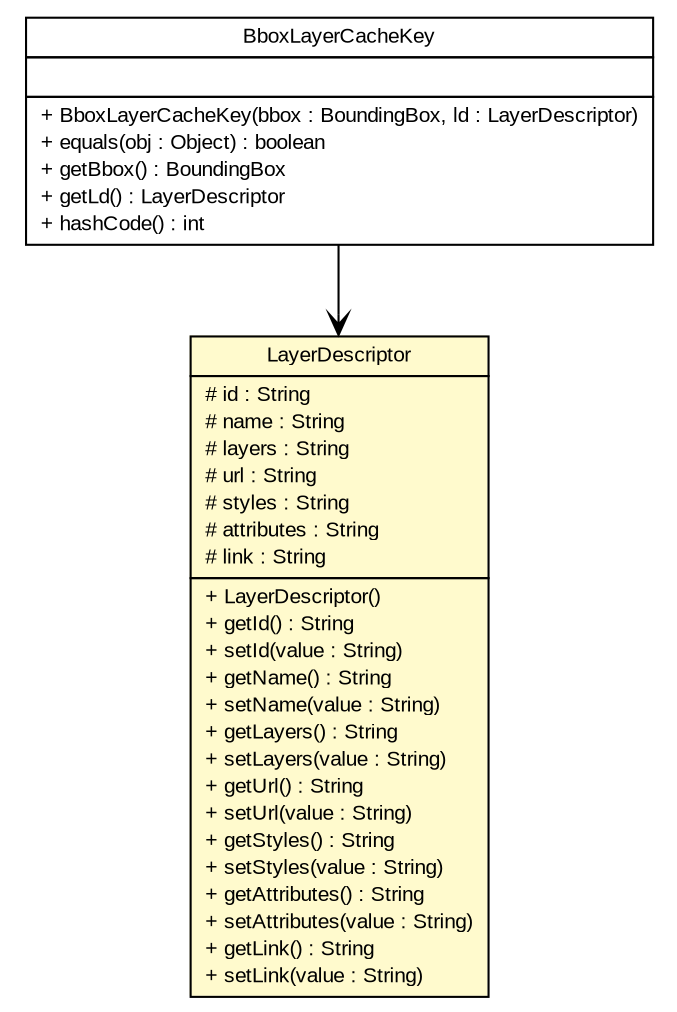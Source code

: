 #!/usr/local/bin/dot
#
# Class diagram 
# Generated by UMLGraph version R5_6 (http://www.umlgraph.org/)
#

digraph G {
	edge [fontname="arial",fontsize=10,labelfontname="arial",labelfontsize=10];
	node [fontname="arial",fontsize=10,shape=plaintext];
	nodesep=0.25;
	ranksep=0.5;
	// nl.mineleni.cbsviewer.servlet.wms.cache.BboxLayerCacheKey
	c1502 [label=<<table title="nl.mineleni.cbsviewer.servlet.wms.cache.BboxLayerCacheKey" border="0" cellborder="1" cellspacing="0" cellpadding="2" port="p" href="../../servlet/wms/cache/BboxLayerCacheKey.html">
		<tr><td><table border="0" cellspacing="0" cellpadding="1">
<tr><td align="center" balign="center"> BboxLayerCacheKey </td></tr>
		</table></td></tr>
		<tr><td><table border="0" cellspacing="0" cellpadding="1">
<tr><td align="left" balign="left">  </td></tr>
		</table></td></tr>
		<tr><td><table border="0" cellspacing="0" cellpadding="1">
<tr><td align="left" balign="left"> + BboxLayerCacheKey(bbox : BoundingBox, ld : LayerDescriptor) </td></tr>
<tr><td align="left" balign="left"> + equals(obj : Object) : boolean </td></tr>
<tr><td align="left" balign="left"> + getBbox() : BoundingBox </td></tr>
<tr><td align="left" balign="left"> + getLd() : LayerDescriptor </td></tr>
<tr><td align="left" balign="left"> + hashCode() : int </td></tr>
		</table></td></tr>
		</table>>, URL="../../servlet/wms/cache/BboxLayerCacheKey.html", fontname="arial", fontcolor="black", fontsize=10.0];
	// nl.mineleni.cbsviewer.util.xml.LayerDescriptor
	c1526 [label=<<table title="nl.mineleni.cbsviewer.util.xml.LayerDescriptor" border="0" cellborder="1" cellspacing="0" cellpadding="2" port="p" bgcolor="lemonChiffon" href="./LayerDescriptor.html">
		<tr><td><table border="0" cellspacing="0" cellpadding="1">
<tr><td align="center" balign="center"> LayerDescriptor </td></tr>
		</table></td></tr>
		<tr><td><table border="0" cellspacing="0" cellpadding="1">
<tr><td align="left" balign="left"> # id : String </td></tr>
<tr><td align="left" balign="left"> # name : String </td></tr>
<tr><td align="left" balign="left"> # layers : String </td></tr>
<tr><td align="left" balign="left"> # url : String </td></tr>
<tr><td align="left" balign="left"> # styles : String </td></tr>
<tr><td align="left" balign="left"> # attributes : String </td></tr>
<tr><td align="left" balign="left"> # link : String </td></tr>
		</table></td></tr>
		<tr><td><table border="0" cellspacing="0" cellpadding="1">
<tr><td align="left" balign="left"> + LayerDescriptor() </td></tr>
<tr><td align="left" balign="left"> + getId() : String </td></tr>
<tr><td align="left" balign="left"> + setId(value : String) </td></tr>
<tr><td align="left" balign="left"> + getName() : String </td></tr>
<tr><td align="left" balign="left"> + setName(value : String) </td></tr>
<tr><td align="left" balign="left"> + getLayers() : String </td></tr>
<tr><td align="left" balign="left"> + setLayers(value : String) </td></tr>
<tr><td align="left" balign="left"> + getUrl() : String </td></tr>
<tr><td align="left" balign="left"> + setUrl(value : String) </td></tr>
<tr><td align="left" balign="left"> + getStyles() : String </td></tr>
<tr><td align="left" balign="left"> + setStyles(value : String) </td></tr>
<tr><td align="left" balign="left"> + getAttributes() : String </td></tr>
<tr><td align="left" balign="left"> + setAttributes(value : String) </td></tr>
<tr><td align="left" balign="left"> + getLink() : String </td></tr>
<tr><td align="left" balign="left"> + setLink(value : String) </td></tr>
		</table></td></tr>
		</table>>, URL="./LayerDescriptor.html", fontname="arial", fontcolor="black", fontsize=10.0];
	// nl.mineleni.cbsviewer.servlet.wms.cache.BboxLayerCacheKey NAVASSOC nl.mineleni.cbsviewer.util.xml.LayerDescriptor
	c1502:p -> c1526:p [taillabel="", label="", headlabel="", fontname="arial", fontcolor="black", fontsize=10.0, color="black", arrowhead=open];
}

